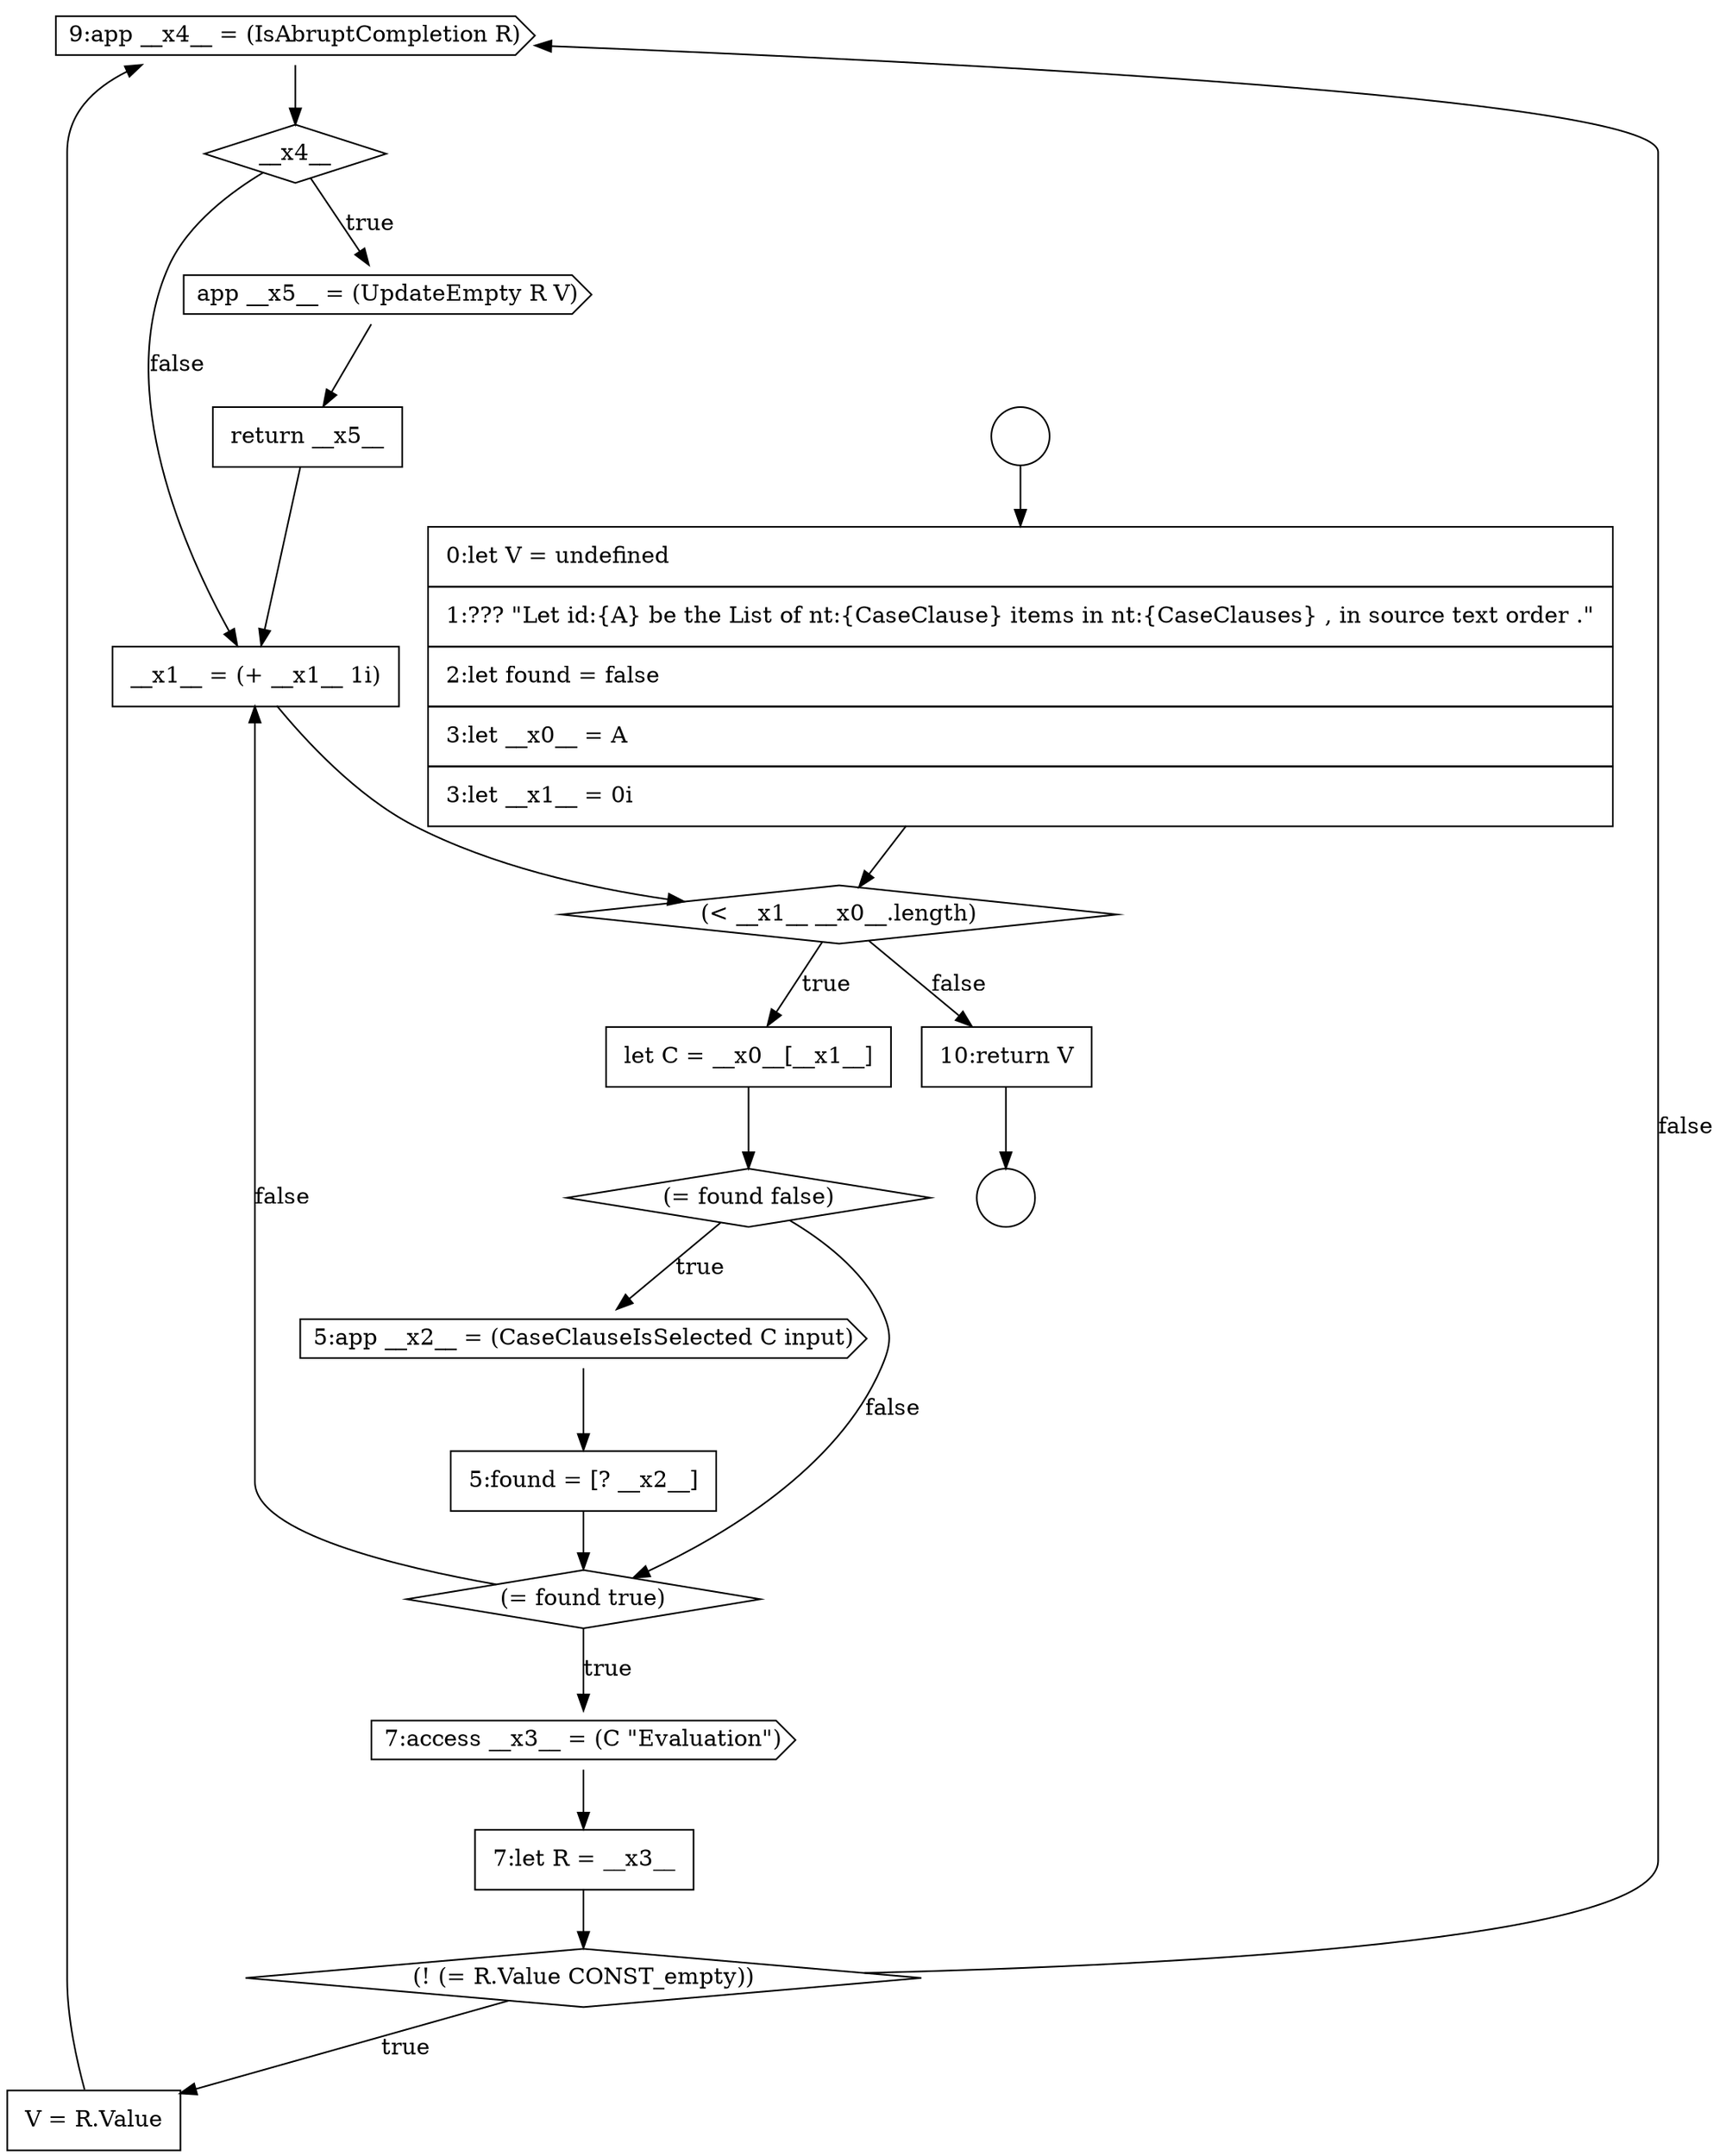 digraph {
  node7716 [shape=cds, label=<<font color="black">9:app __x4__ = (IsAbruptCompletion R)</font>> color="black" fillcolor="white" style=filled]
  node7711 [shape=diamond, label=<<font color="black">(= found true)</font>> color="black" fillcolor="white" style=filled]
  node7707 [shape=none, margin=0, label=<<font color="black">
    <table border="0" cellborder="1" cellspacing="0" cellpadding="10">
      <tr><td align="left">let C = __x0__[__x1__]</td></tr>
    </table>
  </font>> color="black" fillcolor="white" style=filled]
  node7713 [shape=none, margin=0, label=<<font color="black">
    <table border="0" cellborder="1" cellspacing="0" cellpadding="10">
      <tr><td align="left">7:let R = __x3__</td></tr>
    </table>
  </font>> color="black" fillcolor="white" style=filled]
  node7717 [shape=diamond, label=<<font color="black">__x4__</font>> color="black" fillcolor="white" style=filled]
  node7721 [shape=none, margin=0, label=<<font color="black">
    <table border="0" cellborder="1" cellspacing="0" cellpadding="10">
      <tr><td align="left">10:return V</td></tr>
    </table>
  </font>> color="black" fillcolor="white" style=filled]
  node7706 [shape=diamond, label=<<font color="black">(&lt; __x1__ __x0__.length)</font>> color="black" fillcolor="white" style=filled]
  node7719 [shape=none, margin=0, label=<<font color="black">
    <table border="0" cellborder="1" cellspacing="0" cellpadding="10">
      <tr><td align="left">return __x5__</td></tr>
    </table>
  </font>> color="black" fillcolor="white" style=filled]
  node7718 [shape=cds, label=<<font color="black">app __x5__ = (UpdateEmpty R V)</font>> color="black" fillcolor="white" style=filled]
  node7705 [shape=none, margin=0, label=<<font color="black">
    <table border="0" cellborder="1" cellspacing="0" cellpadding="10">
      <tr><td align="left">0:let V = undefined</td></tr>
      <tr><td align="left">1:??? &quot;Let id:{A} be the List of nt:{CaseClause} items in nt:{CaseClauses} , in source text order .&quot;</td></tr>
      <tr><td align="left">2:let found = false</td></tr>
      <tr><td align="left">3:let __x0__ = A</td></tr>
      <tr><td align="left">3:let __x1__ = 0i</td></tr>
    </table>
  </font>> color="black" fillcolor="white" style=filled]
  node7720 [shape=none, margin=0, label=<<font color="black">
    <table border="0" cellborder="1" cellspacing="0" cellpadding="10">
      <tr><td align="left">__x1__ = (+ __x1__ 1i)</td></tr>
    </table>
  </font>> color="black" fillcolor="white" style=filled]
  node7715 [shape=none, margin=0, label=<<font color="black">
    <table border="0" cellborder="1" cellspacing="0" cellpadding="10">
      <tr><td align="left">V = R.Value</td></tr>
    </table>
  </font>> color="black" fillcolor="white" style=filled]
  node7712 [shape=cds, label=<<font color="black">7:access __x3__ = (C &quot;Evaluation&quot;)</font>> color="black" fillcolor="white" style=filled]
  node7708 [shape=diamond, label=<<font color="black">(= found false)</font>> color="black" fillcolor="white" style=filled]
  node7703 [shape=circle label=" " color="black" fillcolor="white" style=filled]
  node7710 [shape=none, margin=0, label=<<font color="black">
    <table border="0" cellborder="1" cellspacing="0" cellpadding="10">
      <tr><td align="left">5:found = [? __x2__]</td></tr>
    </table>
  </font>> color="black" fillcolor="white" style=filled]
  node7709 [shape=cds, label=<<font color="black">5:app __x2__ = (CaseClauseIsSelected C input)</font>> color="black" fillcolor="white" style=filled]
  node7714 [shape=diamond, label=<<font color="black">(! (= R.Value CONST_empty))</font>> color="black" fillcolor="white" style=filled]
  node7704 [shape=circle label=" " color="black" fillcolor="white" style=filled]
  node7718 -> node7719 [ color="black"]
  node7721 -> node7704 [ color="black"]
  node7714 -> node7715 [label=<<font color="black">true</font>> color="black"]
  node7714 -> node7716 [label=<<font color="black">false</font>> color="black"]
  node7712 -> node7713 [ color="black"]
  node7709 -> node7710 [ color="black"]
  node7713 -> node7714 [ color="black"]
  node7706 -> node7707 [label=<<font color="black">true</font>> color="black"]
  node7706 -> node7721 [label=<<font color="black">false</font>> color="black"]
  node7705 -> node7706 [ color="black"]
  node7703 -> node7705 [ color="black"]
  node7719 -> node7720 [ color="black"]
  node7720 -> node7706 [ color="black"]
  node7710 -> node7711 [ color="black"]
  node7707 -> node7708 [ color="black"]
  node7711 -> node7712 [label=<<font color="black">true</font>> color="black"]
  node7711 -> node7720 [label=<<font color="black">false</font>> color="black"]
  node7716 -> node7717 [ color="black"]
  node7715 -> node7716 [ color="black"]
  node7717 -> node7718 [label=<<font color="black">true</font>> color="black"]
  node7717 -> node7720 [label=<<font color="black">false</font>> color="black"]
  node7708 -> node7709 [label=<<font color="black">true</font>> color="black"]
  node7708 -> node7711 [label=<<font color="black">false</font>> color="black"]
}
